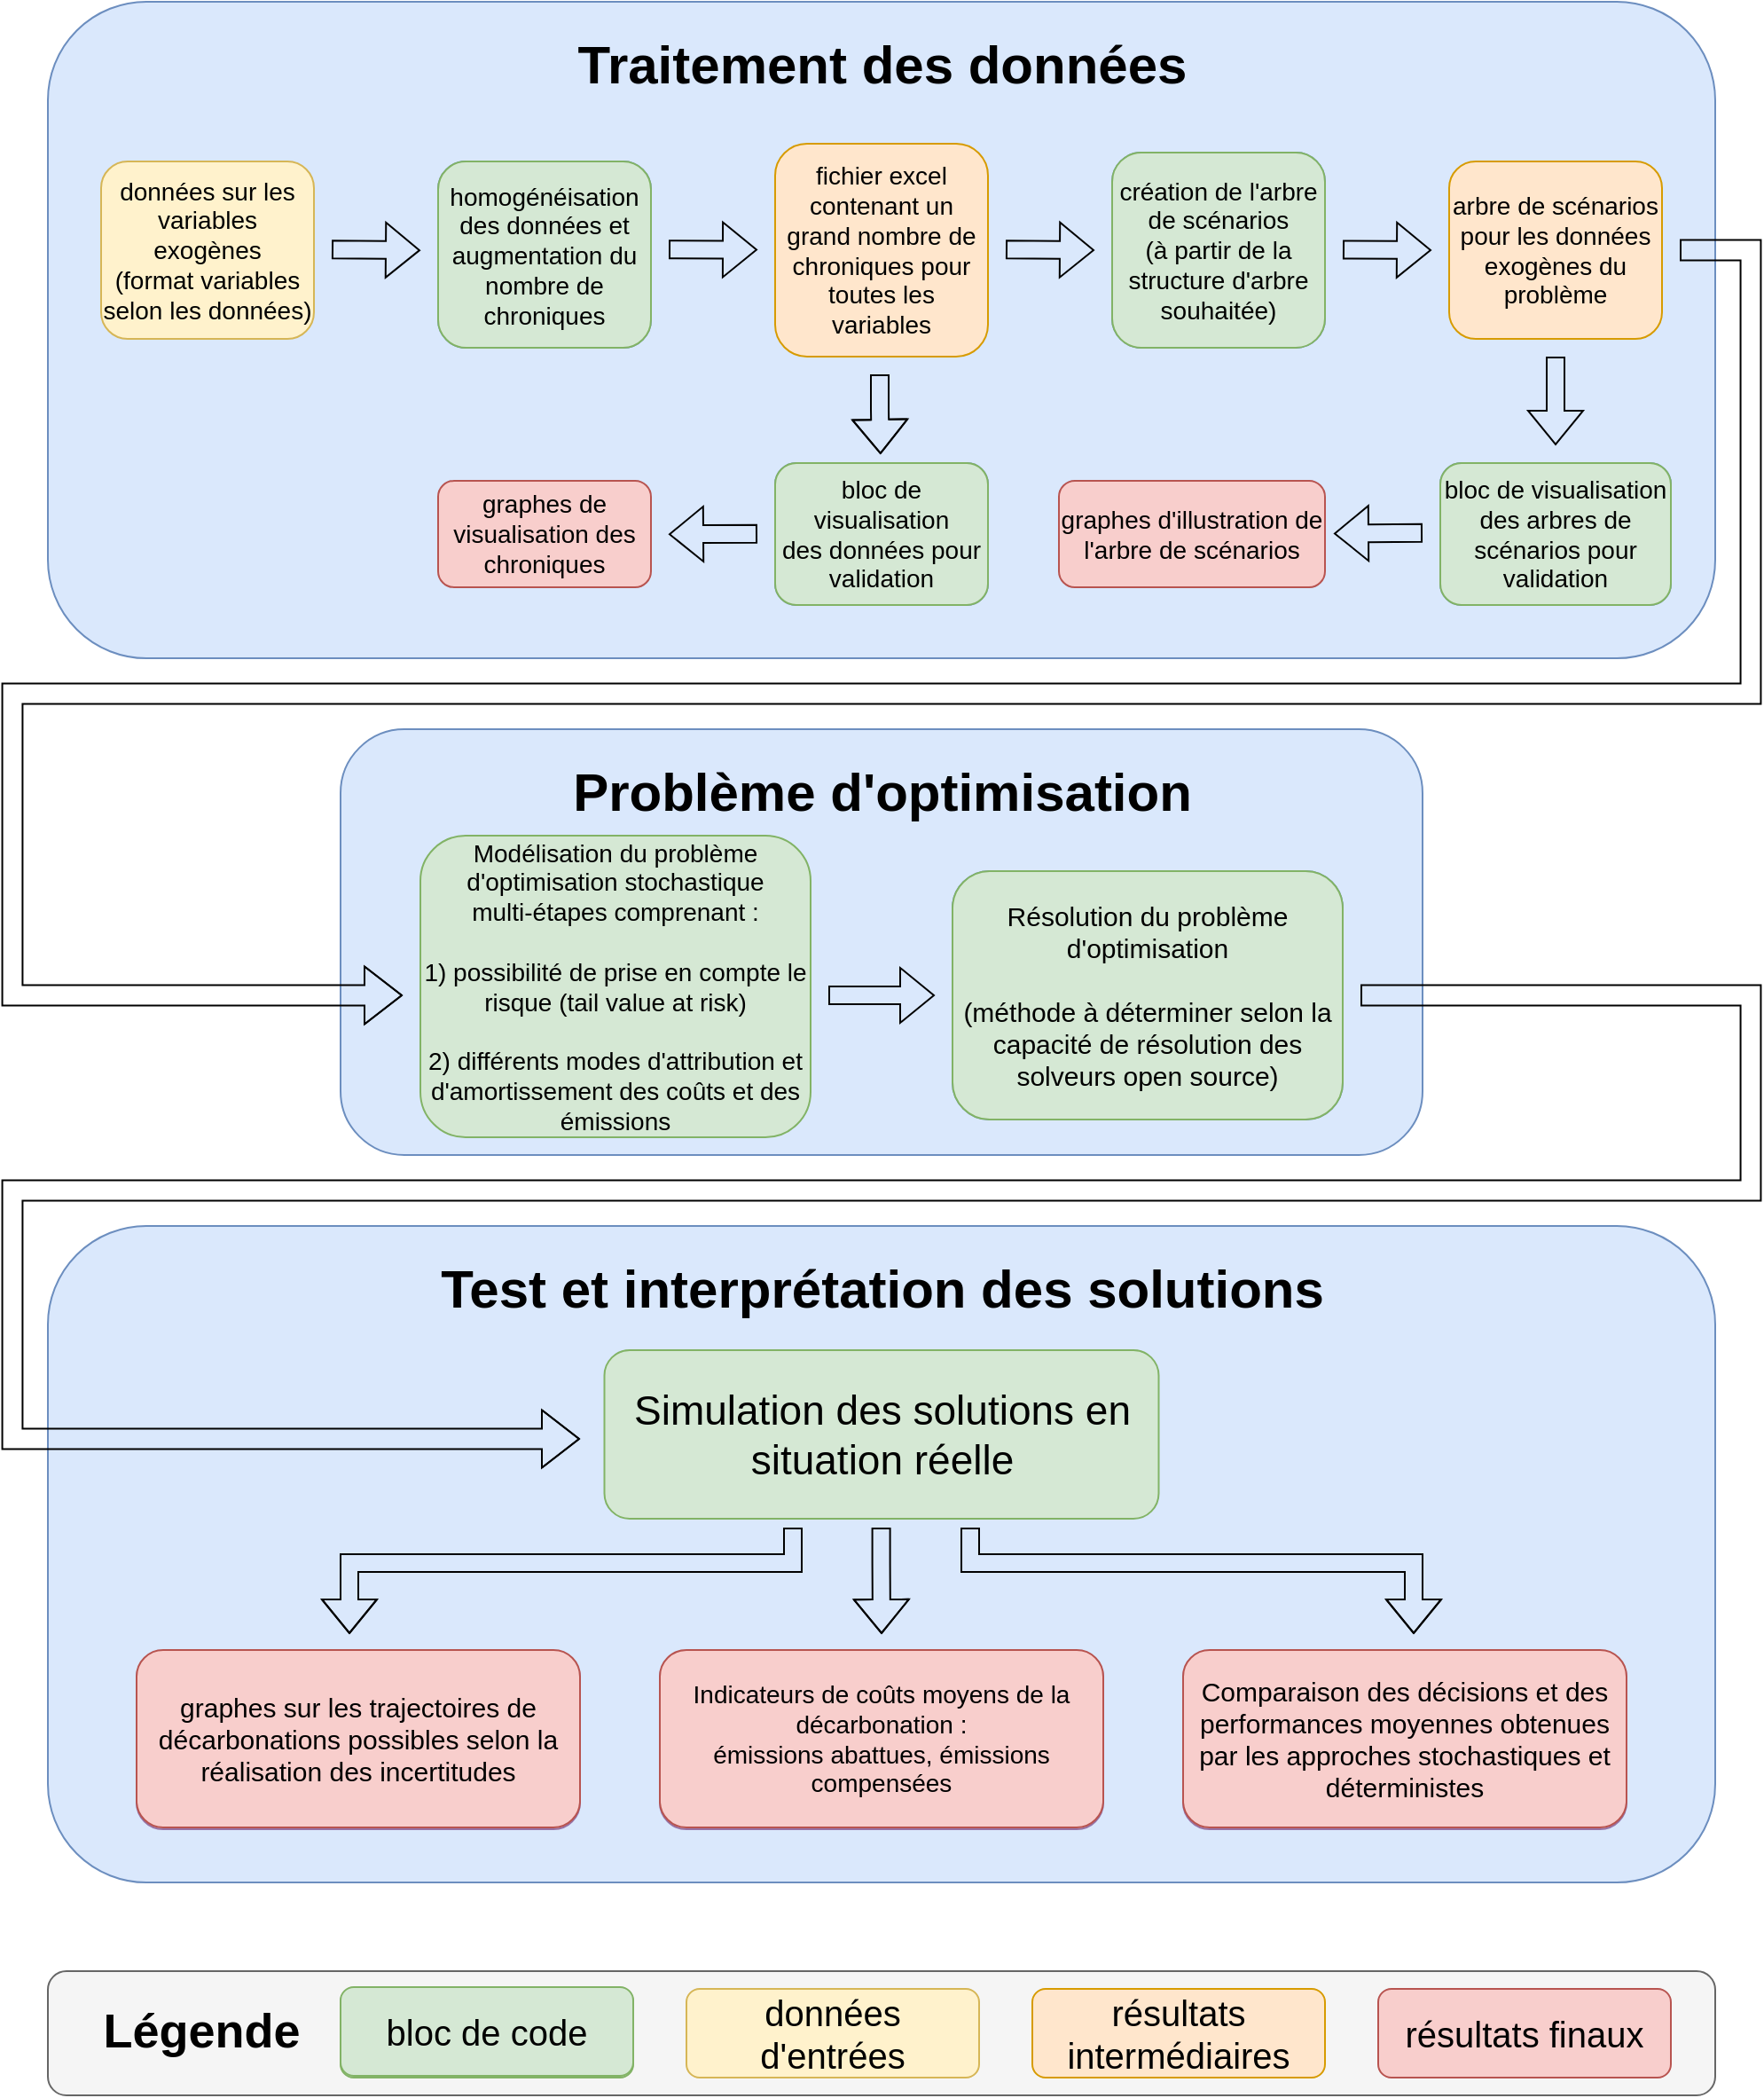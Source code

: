 <mxfile version="20.5.1" type="github">
  <diagram id="UGLpWQPzaHl7IFxpticA" name="Page-1">
    <mxGraphModel dx="3031" dy="1450" grid="1" gridSize="10" guides="1" tooltips="1" connect="1" arrows="1" fold="1" page="1" pageScale="1" pageWidth="827" pageHeight="1169" background="#ffffff" math="0" shadow="0">
      <root>
        <mxCell id="0" />
        <mxCell id="1" parent="0" />
        <mxCell id="GMd4P8_Klf1V9hqmh4ww-91" value="" style="rounded=1;whiteSpace=wrap;html=1;fillColor=#f5f5f5;strokeColor=#666666;imageWidth=18;allowArrows=0;connectable=0;fontColor=#333333;" vertex="1" parent="1">
          <mxGeometry x="20" y="1180" width="940" height="70" as="geometry" />
        </mxCell>
        <mxCell id="GMd4P8_Klf1V9hqmh4ww-72" value="&lt;font style=&quot;font-size: 30px;&quot;&gt;&lt;b&gt;Problème d&#39;optimisation&lt;/b&gt;&lt;/font&gt;" style="text;html=1;align=center;verticalAlign=middle;resizable=0;points=[];autosize=1;strokeColor=none;fillColor=none;" vertex="1" parent="1">
          <mxGeometry x="313" y="490" width="370" height="50" as="geometry" />
        </mxCell>
        <mxCell id="GMd4P8_Klf1V9hqmh4ww-62" value="" style="rounded=1;whiteSpace=wrap;html=1;fillColor=#dae8fc;strokeColor=#6c8ebf;imageWidth=18;allowArrows=0;connectable=0;" vertex="1" parent="1">
          <mxGeometry x="20" y="760" width="940" height="370" as="geometry" />
        </mxCell>
        <mxCell id="GMd4P8_Klf1V9hqmh4ww-23" value="" style="rounded=1;whiteSpace=wrap;html=1;fillColor=#dae8fc;strokeColor=#6c8ebf;connectable=0;allowArrows=0;" vertex="1" parent="1">
          <mxGeometry x="20" y="70" width="940" height="370" as="geometry" />
        </mxCell>
        <mxCell id="GMd4P8_Klf1V9hqmh4ww-2" value="" style="shape=flexArrow;endArrow=classic;html=1;rounded=0;" edge="1" parent="1">
          <mxGeometry width="50" height="50" relative="1" as="geometry">
            <mxPoint x="180" y="209.66" as="sourcePoint" />
            <mxPoint x="230" y="210.08" as="targetPoint" />
            <Array as="points">
              <mxPoint x="180" y="209.66" />
            </Array>
          </mxGeometry>
        </mxCell>
        <mxCell id="GMd4P8_Klf1V9hqmh4ww-3" value="&lt;div style=&quot;font-size: 14px;&quot; align=&quot;center&quot;&gt;&lt;font style=&quot;font-size: 14px;&quot;&gt;homogénéisation des données et augmentation du nombre de chroniques&lt;br&gt;&lt;/font&gt;&lt;/div&gt;" style="rounded=1;whiteSpace=wrap;html=1;fillColor=#dae8fc;strokeColor=#6c8ebf;" vertex="1" parent="1">
          <mxGeometry x="240" y="160" width="120" height="105" as="geometry" />
        </mxCell>
        <mxCell id="GMd4P8_Klf1V9hqmh4ww-4" value="" style="shape=flexArrow;endArrow=classic;html=1;rounded=0;" edge="1" parent="1">
          <mxGeometry width="50" height="50" relative="1" as="geometry">
            <mxPoint x="370" y="209.66" as="sourcePoint" />
            <mxPoint x="420" y="209.8" as="targetPoint" />
          </mxGeometry>
        </mxCell>
        <mxCell id="GMd4P8_Klf1V9hqmh4ww-6" value="&lt;div style=&quot;font-size: 14px;&quot;&gt;&lt;font style=&quot;font-size: 14px;&quot;&gt;fichier excel&lt;/font&gt;&lt;/div&gt;&lt;div style=&quot;font-size: 14px;&quot;&gt;&lt;font style=&quot;font-size: 14px;&quot;&gt;contenant un grand nombre de chroniques pour toutes les variables&lt;br&gt;&lt;/font&gt;&lt;/div&gt;" style="rounded=1;whiteSpace=wrap;html=1;fillColor=#ffe6cc;strokeColor=#d79b00;" vertex="1" parent="1">
          <mxGeometry x="430" y="150" width="120" height="120" as="geometry" />
        </mxCell>
        <mxCell id="GMd4P8_Klf1V9hqmh4ww-14" value="&lt;div style=&quot;font-size: 14px;&quot;&gt;&lt;font style=&quot;font-size: 14px;&quot;&gt;données sur les variables exogènes &lt;br&gt;&lt;/font&gt;&lt;/div&gt;&lt;div style=&quot;font-size: 14px;&quot;&gt;&lt;font style=&quot;font-size: 14px;&quot;&gt;(format variables selon les données)&lt;br&gt;&lt;/font&gt;&lt;/div&gt;" style="rounded=1;whiteSpace=wrap;html=1;fillColor=#fff2cc;strokeColor=#d6b656;" vertex="1" parent="1">
          <mxGeometry x="50" y="160" width="120" height="100" as="geometry" />
        </mxCell>
        <mxCell id="GMd4P8_Klf1V9hqmh4ww-15" value="" style="shape=flexArrow;endArrow=classic;html=1;rounded=0;" edge="1" parent="1">
          <mxGeometry width="50" height="50" relative="1" as="geometry">
            <mxPoint x="560" y="209.66" as="sourcePoint" />
            <mxPoint x="610" y="209.99" as="targetPoint" />
          </mxGeometry>
        </mxCell>
        <mxCell id="GMd4P8_Klf1V9hqmh4ww-17" value="&lt;div style=&quot;font-size: 14px;&quot; align=&quot;center&quot;&gt;&lt;font style=&quot;font-size: 14px;&quot;&gt;bloc de création de l&#39;arbre de scénarios&lt;/font&gt;&lt;/div&gt;&lt;div style=&quot;font-size: 14px;&quot; align=&quot;center&quot;&gt;&lt;font style=&quot;font-size: 14px;&quot;&gt;(à partir de la structure d&#39;arbre souhaitée)&lt;br&gt;&lt;/font&gt;&lt;/div&gt;" style="rounded=1;whiteSpace=wrap;html=1;fillColor=#dae8fc;strokeColor=#6c8ebf;" vertex="1" parent="1">
          <mxGeometry x="620" y="155" width="120" height="110" as="geometry" />
        </mxCell>
        <mxCell id="GMd4P8_Klf1V9hqmh4ww-19" value="" style="shape=flexArrow;endArrow=classic;html=1;rounded=0;" edge="1" parent="1">
          <mxGeometry width="50" height="50" relative="1" as="geometry">
            <mxPoint x="750" y="209.72" as="sourcePoint" />
            <mxPoint x="800.0" y="210.05" as="targetPoint" />
          </mxGeometry>
        </mxCell>
        <mxCell id="GMd4P8_Klf1V9hqmh4ww-21" value="&lt;font style=&quot;font-size: 14px;&quot;&gt;arbre de scénarios pour les données exogènes du problème&lt;/font&gt;" style="rounded=1;whiteSpace=wrap;html=1;fillColor=#ffe6cc;strokeColor=#d79b00;" vertex="1" parent="1">
          <mxGeometry x="810" y="160" width="120" height="100" as="geometry" />
        </mxCell>
        <mxCell id="GMd4P8_Klf1V9hqmh4ww-24" value="&lt;font style=&quot;font-size: 30px;&quot;&gt;&lt;b&gt;Traitement des données&lt;br&gt;&lt;/b&gt;&lt;/font&gt;" style="text;html=1;align=center;verticalAlign=middle;resizable=0;points=[];autosize=1;strokeColor=none;fillColor=none;" vertex="1" parent="1">
          <mxGeometry x="305" y="80" width="370" height="50" as="geometry" />
        </mxCell>
        <mxCell id="GMd4P8_Klf1V9hqmh4ww-25" value="" style="rounded=1;whiteSpace=wrap;html=1;fillColor=#dae8fc;strokeColor=#6c8ebf;imageWidth=18;allowArrows=0;connectable=0;" vertex="1" parent="1">
          <mxGeometry x="185" y="480" width="610" height="240" as="geometry" />
        </mxCell>
        <mxCell id="GMd4P8_Klf1V9hqmh4ww-26" value="&lt;font style=&quot;font-size: 30px;&quot;&gt;&lt;b&gt;Problème d&#39;optimisation&lt;/b&gt;&lt;/font&gt;" style="text;html=1;align=center;verticalAlign=middle;resizable=0;points=[];autosize=1;strokeColor=none;fillColor=none;" vertex="1" parent="1">
          <mxGeometry x="305" y="490" width="370" height="50" as="geometry" />
        </mxCell>
        <mxCell id="GMd4P8_Klf1V9hqmh4ww-29" value="" style="shape=flexArrow;endArrow=classic;html=1;rounded=0;width=11.429;endSize=6.667;" edge="1" parent="1">
          <mxGeometry width="50" height="50" relative="1" as="geometry">
            <mxPoint x="940" y="210" as="sourcePoint" />
            <mxPoint x="220" y="630" as="targetPoint" />
            <Array as="points">
              <mxPoint x="980" y="210" />
              <mxPoint x="980" y="460" />
              <mxPoint y="460" />
              <mxPoint y="630" />
            </Array>
          </mxGeometry>
        </mxCell>
        <mxCell id="GMd4P8_Klf1V9hqmh4ww-33" value="" style="shape=flexArrow;endArrow=classic;html=1;rounded=0;" edge="1" parent="1">
          <mxGeometry width="50" height="50" relative="1" as="geometry">
            <mxPoint x="489" y="280" as="sourcePoint" />
            <mxPoint x="489.41" y="325" as="targetPoint" />
            <Array as="points">
              <mxPoint x="489" y="300" />
            </Array>
          </mxGeometry>
        </mxCell>
        <mxCell id="GMd4P8_Klf1V9hqmh4ww-34" value="&lt;div style=&quot;font-size: 14px;&quot; align=&quot;center&quot;&gt;&lt;font style=&quot;font-size: 14px;&quot;&gt;bloc de visualisation&lt;/font&gt;&lt;/div&gt;&lt;div style=&quot;font-size: 14px;&quot; align=&quot;center&quot;&gt;&lt;font style=&quot;font-size: 14px;&quot;&gt;des données pour validation&lt;br&gt;&lt;/font&gt;&lt;/div&gt;" style="rounded=1;whiteSpace=wrap;html=1;fillColor=#dae8fc;strokeColor=#6c8ebf;" vertex="1" parent="1">
          <mxGeometry x="430" y="330" width="120" height="80" as="geometry" />
        </mxCell>
        <mxCell id="GMd4P8_Klf1V9hqmh4ww-35" value="" style="shape=flexArrow;endArrow=classic;html=1;rounded=0;" edge="1" parent="1">
          <mxGeometry width="50" height="50" relative="1" as="geometry">
            <mxPoint x="870" y="270.0" as="sourcePoint" />
            <mxPoint x="870" y="320" as="targetPoint" />
          </mxGeometry>
        </mxCell>
        <mxCell id="GMd4P8_Klf1V9hqmh4ww-36" value="&lt;div style=&quot;font-size: 14px;&quot; align=&quot;center&quot;&gt;&lt;font style=&quot;font-size: 14px;&quot;&gt;bloc de visualisation&lt;/font&gt;&lt;/div&gt;&lt;div style=&quot;font-size: 14px;&quot; align=&quot;center&quot;&gt;&lt;font style=&quot;font-size: 14px;&quot;&gt;des arbres de scénarios pour validation&lt;br&gt;&lt;/font&gt;&lt;/div&gt;" style="rounded=1;whiteSpace=wrap;html=1;fillColor=#dae8fc;strokeColor=#6c8ebf;" vertex="1" parent="1">
          <mxGeometry x="805" y="330" width="130" height="80" as="geometry" />
        </mxCell>
        <mxCell id="GMd4P8_Klf1V9hqmh4ww-39" value="&lt;font style=&quot;font-size: 14px;&quot;&gt;graphes de visualisation des chroniques&lt;/font&gt;" style="rounded=1;whiteSpace=wrap;html=1;fillColor=#f8cecc;strokeColor=#b85450;" vertex="1" parent="1">
          <mxGeometry x="240" y="340" width="120" height="60" as="geometry" />
        </mxCell>
        <mxCell id="GMd4P8_Klf1V9hqmh4ww-41" value="&lt;div&gt;&lt;font style=&quot;font-size: 14px;&quot;&gt;graphes d&#39;illustration de l&#39;arbre de scénarios&lt;/font&gt;&lt;/div&gt;" style="rounded=1;whiteSpace=wrap;html=1;fillColor=#f8cecc;strokeColor=#b85450;" vertex="1" parent="1">
          <mxGeometry x="590" y="340" width="150" height="60" as="geometry" />
        </mxCell>
        <mxCell id="GMd4P8_Klf1V9hqmh4ww-42" value="" style="shape=flexArrow;endArrow=classic;html=1;rounded=0;" edge="1" parent="1">
          <mxGeometry width="50" height="50" relative="1" as="geometry">
            <mxPoint x="795" y="369.41" as="sourcePoint" />
            <mxPoint x="745" y="369.71" as="targetPoint" />
          </mxGeometry>
        </mxCell>
        <mxCell id="GMd4P8_Klf1V9hqmh4ww-44" value="" style="shape=flexArrow;endArrow=classic;html=1;rounded=0;" edge="1" parent="1">
          <mxGeometry width="50" height="50" relative="1" as="geometry">
            <mxPoint x="420" y="369.82" as="sourcePoint" />
            <mxPoint x="370" y="370.12" as="targetPoint" />
          </mxGeometry>
        </mxCell>
        <mxCell id="GMd4P8_Klf1V9hqmh4ww-45" value="&lt;div style=&quot;font-size: 14px;&quot;&gt;&lt;font style=&quot;font-size: 14px;&quot;&gt;Modélisation du problème d&#39;optimisation stochastique &lt;br&gt;&lt;/font&gt;&lt;/div&gt;&lt;div style=&quot;font-size: 14px;&quot;&gt;&lt;font style=&quot;font-size: 14px;&quot;&gt;multi-étapes comprenant :&lt;/font&gt;&lt;/div&gt;&lt;div style=&quot;font-size: 14px;&quot;&gt;&lt;font style=&quot;font-size: 14px;&quot;&gt;&lt;br&gt;&lt;/font&gt;&lt;/div&gt;&lt;div style=&quot;font-size: 14px;&quot;&gt;&lt;font style=&quot;font-size: 14px;&quot;&gt;1) possibilité de prise en compte le risque (tail value at risk)&lt;/font&gt;&lt;/div&gt;&lt;div style=&quot;font-size: 14px;&quot;&gt;&lt;font style=&quot;font-size: 14px;&quot;&gt;&lt;br&gt;&lt;/font&gt;&lt;/div&gt;&lt;div style=&quot;font-size: 14px;&quot;&gt;&lt;font style=&quot;font-size: 14px;&quot;&gt;2) différents modes d&#39;attribution et d&#39;amortissement des coûts et des émissions&lt;br&gt;&lt;/font&gt;&lt;/div&gt;" style="rounded=1;whiteSpace=wrap;html=1;fillColor=#d5e8d4;strokeColor=#82b366;" vertex="1" parent="1">
          <mxGeometry x="230" y="540" width="220" height="170" as="geometry" />
        </mxCell>
        <mxCell id="GMd4P8_Klf1V9hqmh4ww-61" value="" style="shape=flexArrow;endArrow=classic;html=1;rounded=0;width=11.429;endSize=6.667;startArrow=none;" edge="1" parent="1">
          <mxGeometry width="50" height="50" relative="1" as="geometry">
            <mxPoint x="760" y="630" as="sourcePoint" />
            <mxPoint x="320" y="880" as="targetPoint" />
            <Array as="points">
              <mxPoint x="980" y="630" />
              <mxPoint x="980" y="740" />
              <mxPoint y="740" />
              <mxPoint y="880" />
            </Array>
          </mxGeometry>
        </mxCell>
        <mxCell id="GMd4P8_Klf1V9hqmh4ww-64" value="Test des solutions sur des cas d&#39;application réels" style="rounded=1;whiteSpace=wrap;html=1;fillColor=#d5e8d4;strokeColor=#82b366;" vertex="1" parent="1">
          <mxGeometry x="407.5" y="830" width="165" height="95" as="geometry" />
        </mxCell>
        <mxCell id="GMd4P8_Klf1V9hqmh4ww-68" value="&lt;div style=&quot;font-size: 15px;&quot;&gt;&lt;font style=&quot;font-size: 15px;&quot;&gt;Résolution du problème d&#39;optimisation&lt;/font&gt;&lt;/div&gt;&lt;div style=&quot;font-size: 15px;&quot;&gt;&lt;font style=&quot;font-size: 15px;&quot;&gt;&lt;br&gt;&lt;/font&gt;&lt;/div&gt;&lt;div style=&quot;font-size: 15px;&quot;&gt;&lt;font style=&quot;font-size: 15px;&quot;&gt;(méthode à déterminer selon la capacité de résolution des solveurs open source)&lt;br&gt;&lt;/font&gt;&lt;/div&gt;" style="rounded=1;whiteSpace=wrap;html=1;fillColor=#dae8fc;strokeColor=#6c8ebf;" vertex="1" parent="1">
          <mxGeometry x="530" y="560" width="220" height="140" as="geometry" />
        </mxCell>
        <mxCell id="GMd4P8_Klf1V9hqmh4ww-70" value="" style="shape=flexArrow;endArrow=classic;html=1;rounded=0;" edge="1" parent="1">
          <mxGeometry width="50" height="50" relative="1" as="geometry">
            <mxPoint x="460" y="630" as="sourcePoint" />
            <mxPoint x="520" y="630" as="targetPoint" />
          </mxGeometry>
        </mxCell>
        <mxCell id="GMd4P8_Klf1V9hqmh4ww-71" value="&lt;div style=&quot;font-size: 30px;&quot;&gt;&lt;b&gt;&lt;font style=&quot;font-size: 30px;&quot;&gt;Test et interprétation des solutions&lt;br&gt;&lt;/font&gt;&lt;/b&gt;&lt;/div&gt;" style="text;html=1;align=center;verticalAlign=middle;resizable=0;points=[];autosize=1;strokeColor=none;fillColor=none;" vertex="1" parent="1">
          <mxGeometry x="230" y="770" width="520" height="50" as="geometry" />
        </mxCell>
        <mxCell id="GMd4P8_Klf1V9hqmh4ww-74" value="&lt;font style=&quot;font-size: 15px;&quot;&gt;graphes sur les trajectoires de décarbonations possibles selon la réalisation des incertitudes&lt;/font&gt;" style="rounded=1;whiteSpace=wrap;html=1;fillColor=#e1d5e7;strokeColor=#9673a6;" vertex="1" parent="1">
          <mxGeometry x="70" y="1000" width="250" height="100" as="geometry" />
        </mxCell>
        <mxCell id="GMd4P8_Klf1V9hqmh4ww-75" value="&lt;font style=&quot;font-size: 15px;&quot;&gt;Comparaison des décisions et des performances moyennes obtenues par les approches stochastiques et déterministes&lt;/font&gt;" style="rounded=1;whiteSpace=wrap;html=1;fillColor=#e1d5e7;strokeColor=#9673a6;" vertex="1" parent="1">
          <mxGeometry x="660" y="1000" width="250" height="100" as="geometry" />
        </mxCell>
        <mxCell id="GMd4P8_Klf1V9hqmh4ww-77" value="&lt;div style=&quot;font-size: 14px;&quot;&gt;&lt;font style=&quot;font-size: 14px;&quot;&gt;Indicateurs de coûts moyens de la décarbonation : &lt;br&gt;&lt;/font&gt;&lt;/div&gt;&lt;div style=&quot;font-size: 14px;&quot;&gt;&lt;font style=&quot;font-size: 14px;&quot;&gt;émissions abattues, émissions compensées&lt;/font&gt;&lt;/div&gt;" style="rounded=1;whiteSpace=wrap;html=1;fillColor=#e1d5e7;strokeColor=#9673a6;" vertex="1" parent="1">
          <mxGeometry x="365" y="1000" width="250" height="100" as="geometry" />
        </mxCell>
        <mxCell id="GMd4P8_Klf1V9hqmh4ww-85" value="" style="shape=flexArrow;endArrow=classic;html=1;rounded=0;" edge="1" parent="1">
          <mxGeometry width="50" height="50" relative="1" as="geometry">
            <mxPoint x="440" y="930" as="sourcePoint" />
            <mxPoint x="190" y="990" as="targetPoint" />
            <Array as="points">
              <mxPoint x="440" y="950" />
              <mxPoint x="190" y="950" />
            </Array>
          </mxGeometry>
        </mxCell>
        <mxCell id="GMd4P8_Klf1V9hqmh4ww-86" value="" style="shape=flexArrow;endArrow=classic;html=1;rounded=0;" edge="1" parent="1">
          <mxGeometry width="50" height="50" relative="1" as="geometry">
            <mxPoint x="489.8" y="930" as="sourcePoint" />
            <mxPoint x="490" y="990" as="targetPoint" />
            <Array as="points">
              <mxPoint x="489.8" y="950" />
            </Array>
          </mxGeometry>
        </mxCell>
        <mxCell id="GMd4P8_Klf1V9hqmh4ww-87" value="" style="shape=flexArrow;endArrow=classic;html=1;rounded=0;" edge="1" parent="1">
          <mxGeometry width="50" height="50" relative="1" as="geometry">
            <mxPoint x="540" y="930" as="sourcePoint" />
            <mxPoint x="790" y="990" as="targetPoint" />
            <Array as="points">
              <mxPoint x="540" y="950" />
              <mxPoint x="790" y="950" />
            </Array>
          </mxGeometry>
        </mxCell>
        <mxCell id="GMd4P8_Klf1V9hqmh4ww-88" value="&lt;font size=&quot;1&quot;&gt;&lt;b style=&quot;font-size: 27px;&quot;&gt;Légende&amp;nbsp; &lt;br&gt;&lt;/b&gt;&lt;/font&gt;" style="text;html=1;align=center;verticalAlign=middle;resizable=0;points=[];autosize=1;strokeColor=none;fillColor=none;fontSize=14;" vertex="1" parent="1">
          <mxGeometry x="40" y="1189" width="140" height="50" as="geometry" />
        </mxCell>
        <mxCell id="GMd4P8_Klf1V9hqmh4ww-89" value="&lt;font style=&quot;font-size: 20px;&quot;&gt;bloc de code&lt;/font&gt;" style="rounded=1;whiteSpace=wrap;html=1;fillColor=#d5e8d4;strokeColor=#82b366;" vertex="1" parent="1">
          <mxGeometry x="185" y="1190" width="165" height="50" as="geometry" />
        </mxCell>
        <mxCell id="GMd4P8_Klf1V9hqmh4ww-90" value="&lt;font style=&quot;font-size: 20px;&quot;&gt;données d&#39;entrées&lt;/font&gt;" style="rounded=1;whiteSpace=wrap;html=1;fillColor=#fff2cc;strokeColor=#d6b656;" vertex="1" parent="1">
          <mxGeometry x="380" y="1190" width="165" height="50" as="geometry" />
        </mxCell>
        <mxCell id="GMd4P8_Klf1V9hqmh4ww-93" value="&lt;font style=&quot;font-size: 15px;&quot;&gt;Comparaison des décisions et des performances moyennes obtenues par les approches stochastiques et déterministes&lt;/font&gt;" style="rounded=1;whiteSpace=wrap;html=1;fillColor=#f8cecc;strokeColor=#b85450;" vertex="1" parent="1">
          <mxGeometry x="660" y="999" width="250" height="100" as="geometry" />
        </mxCell>
        <mxCell id="GMd4P8_Klf1V9hqmh4ww-94" value="&lt;font style=&quot;font-size: 20px;&quot;&gt;résultats finaux&lt;/font&gt;" style="rounded=1;whiteSpace=wrap;html=1;fillColor=#f8cecc;strokeColor=#b85450;" vertex="1" parent="1">
          <mxGeometry x="770" y="1190" width="165" height="50" as="geometry" />
        </mxCell>
        <mxCell id="GMd4P8_Klf1V9hqmh4ww-95" value="&lt;div style=&quot;font-size: 14px;&quot;&gt;&lt;font style=&quot;font-size: 14px;&quot;&gt;Indicateurs de coûts moyens de la décarbonation : &lt;br&gt;&lt;/font&gt;&lt;/div&gt;&lt;div style=&quot;font-size: 14px;&quot;&gt;&lt;font style=&quot;font-size: 14px;&quot;&gt;émissions abattues, émissions compensées&lt;/font&gt;&lt;/div&gt;" style="rounded=1;whiteSpace=wrap;html=1;fillColor=#f8cecc;strokeColor=#b85450;" vertex="1" parent="1">
          <mxGeometry x="365" y="999" width="250" height="100" as="geometry" />
        </mxCell>
        <mxCell id="GMd4P8_Klf1V9hqmh4ww-96" value="&lt;font style=&quot;font-size: 15px;&quot;&gt;graphes sur les trajectoires de décarbonations possibles selon la réalisation des incertitudes&lt;/font&gt;" style="rounded=1;whiteSpace=wrap;html=1;fillColor=#f8cecc;strokeColor=#b85450;" vertex="1" parent="1">
          <mxGeometry x="70" y="999" width="250" height="100" as="geometry" />
        </mxCell>
        <mxCell id="GMd4P8_Klf1V9hqmh4ww-97" value="&lt;font style=&quot;font-size: 20px;&quot;&gt;résultats intermédiaires&lt;/font&gt;" style="rounded=1;whiteSpace=wrap;html=1;fillColor=#ffe6cc;strokeColor=#d79b00;" vertex="1" parent="1">
          <mxGeometry x="575" y="1190" width="165" height="50" as="geometry" />
        </mxCell>
        <mxCell id="GMd4P8_Klf1V9hqmh4ww-98" value="&lt;font style=&quot;font-size: 23px;&quot;&gt;Simulation des solutions en situation réelle&lt;/font&gt;" style="rounded=1;whiteSpace=wrap;html=1;fillColor=#d5e8d4;strokeColor=#82b366;" vertex="1" parent="1">
          <mxGeometry x="333.75" y="830" width="312.5" height="95" as="geometry" />
        </mxCell>
        <mxCell id="GMd4P8_Klf1V9hqmh4ww-99" value="&lt;font style=&quot;font-size: 20px;&quot;&gt;bloc de code&lt;/font&gt;" style="rounded=1;whiteSpace=wrap;html=1;fillColor=#d5e8d4;strokeColor=#82b366;" vertex="1" parent="1">
          <mxGeometry x="185" y="1189" width="165" height="50" as="geometry" />
        </mxCell>
        <mxCell id="GMd4P8_Klf1V9hqmh4ww-102" value="&lt;div style=&quot;font-size: 14px;&quot; align=&quot;center&quot;&gt;&lt;font style=&quot;font-size: 14px;&quot;&gt;création de l&#39;arbre de scénarios&lt;/font&gt;&lt;/div&gt;&lt;div style=&quot;font-size: 14px;&quot; align=&quot;center&quot;&gt;&lt;font style=&quot;font-size: 14px;&quot;&gt;(à partir de la structure d&#39;arbre souhaitée)&lt;br&gt;&lt;/font&gt;&lt;/div&gt;" style="rounded=1;whiteSpace=wrap;html=1;fillColor=#d5e8d4;strokeColor=#82b366;" vertex="1" parent="1">
          <mxGeometry x="620" y="155" width="120" height="110" as="geometry" />
        </mxCell>
        <mxCell id="GMd4P8_Klf1V9hqmh4ww-103" value="&lt;div style=&quot;font-size: 14px;&quot; align=&quot;center&quot;&gt;&lt;font style=&quot;font-size: 14px;&quot;&gt;homogénéisation des données et augmentation du nombre de chroniques&lt;br&gt;&lt;/font&gt;&lt;/div&gt;" style="rounded=1;whiteSpace=wrap;html=1;fillColor=#d5e8d4;strokeColor=#82b366;" vertex="1" parent="1">
          <mxGeometry x="240" y="160" width="120" height="105" as="geometry" />
        </mxCell>
        <mxCell id="GMd4P8_Klf1V9hqmh4ww-104" value="&lt;div style=&quot;font-size: 14px;&quot; align=&quot;center&quot;&gt;&lt;font style=&quot;font-size: 14px;&quot;&gt;bloc de visualisation&lt;/font&gt;&lt;/div&gt;&lt;div style=&quot;font-size: 14px;&quot; align=&quot;center&quot;&gt;&lt;font style=&quot;font-size: 14px;&quot;&gt;des données pour validation&lt;br&gt;&lt;/font&gt;&lt;/div&gt;" style="rounded=1;whiteSpace=wrap;html=1;fillColor=#d5e8d4;strokeColor=#82b366;" vertex="1" parent="1">
          <mxGeometry x="430" y="330" width="120" height="80" as="geometry" />
        </mxCell>
        <mxCell id="GMd4P8_Klf1V9hqmh4ww-105" value="&lt;div style=&quot;font-size: 14px;&quot; align=&quot;center&quot;&gt;&lt;font style=&quot;font-size: 14px;&quot;&gt;bloc de visualisation&lt;/font&gt;&lt;/div&gt;&lt;div style=&quot;font-size: 14px;&quot; align=&quot;center&quot;&gt;&lt;font style=&quot;font-size: 14px;&quot;&gt;des arbres de scénarios pour validation&lt;br&gt;&lt;/font&gt;&lt;/div&gt;" style="rounded=1;whiteSpace=wrap;html=1;fillColor=#d5e8d4;strokeColor=#82b366;" vertex="1" parent="1">
          <mxGeometry x="805" y="330" width="130" height="80" as="geometry" />
        </mxCell>
        <mxCell id="GMd4P8_Klf1V9hqmh4ww-106" value="&lt;div style=&quot;font-size: 15px;&quot;&gt;&lt;font style=&quot;font-size: 15px;&quot;&gt;Résolution du problème d&#39;optimisation&lt;/font&gt;&lt;/div&gt;&lt;div style=&quot;font-size: 15px;&quot;&gt;&lt;font style=&quot;font-size: 15px;&quot;&gt;&lt;br&gt;&lt;/font&gt;&lt;/div&gt;&lt;div style=&quot;font-size: 15px;&quot;&gt;&lt;font style=&quot;font-size: 15px;&quot;&gt;(méthode à déterminer selon la capacité de résolution des solveurs open source)&lt;br&gt;&lt;/font&gt;&lt;/div&gt;" style="rounded=1;whiteSpace=wrap;html=1;fillColor=#d5e8d4;strokeColor=#82b366;" vertex="1" parent="1">
          <mxGeometry x="530" y="560" width="220" height="140" as="geometry" />
        </mxCell>
      </root>
    </mxGraphModel>
  </diagram>
</mxfile>
